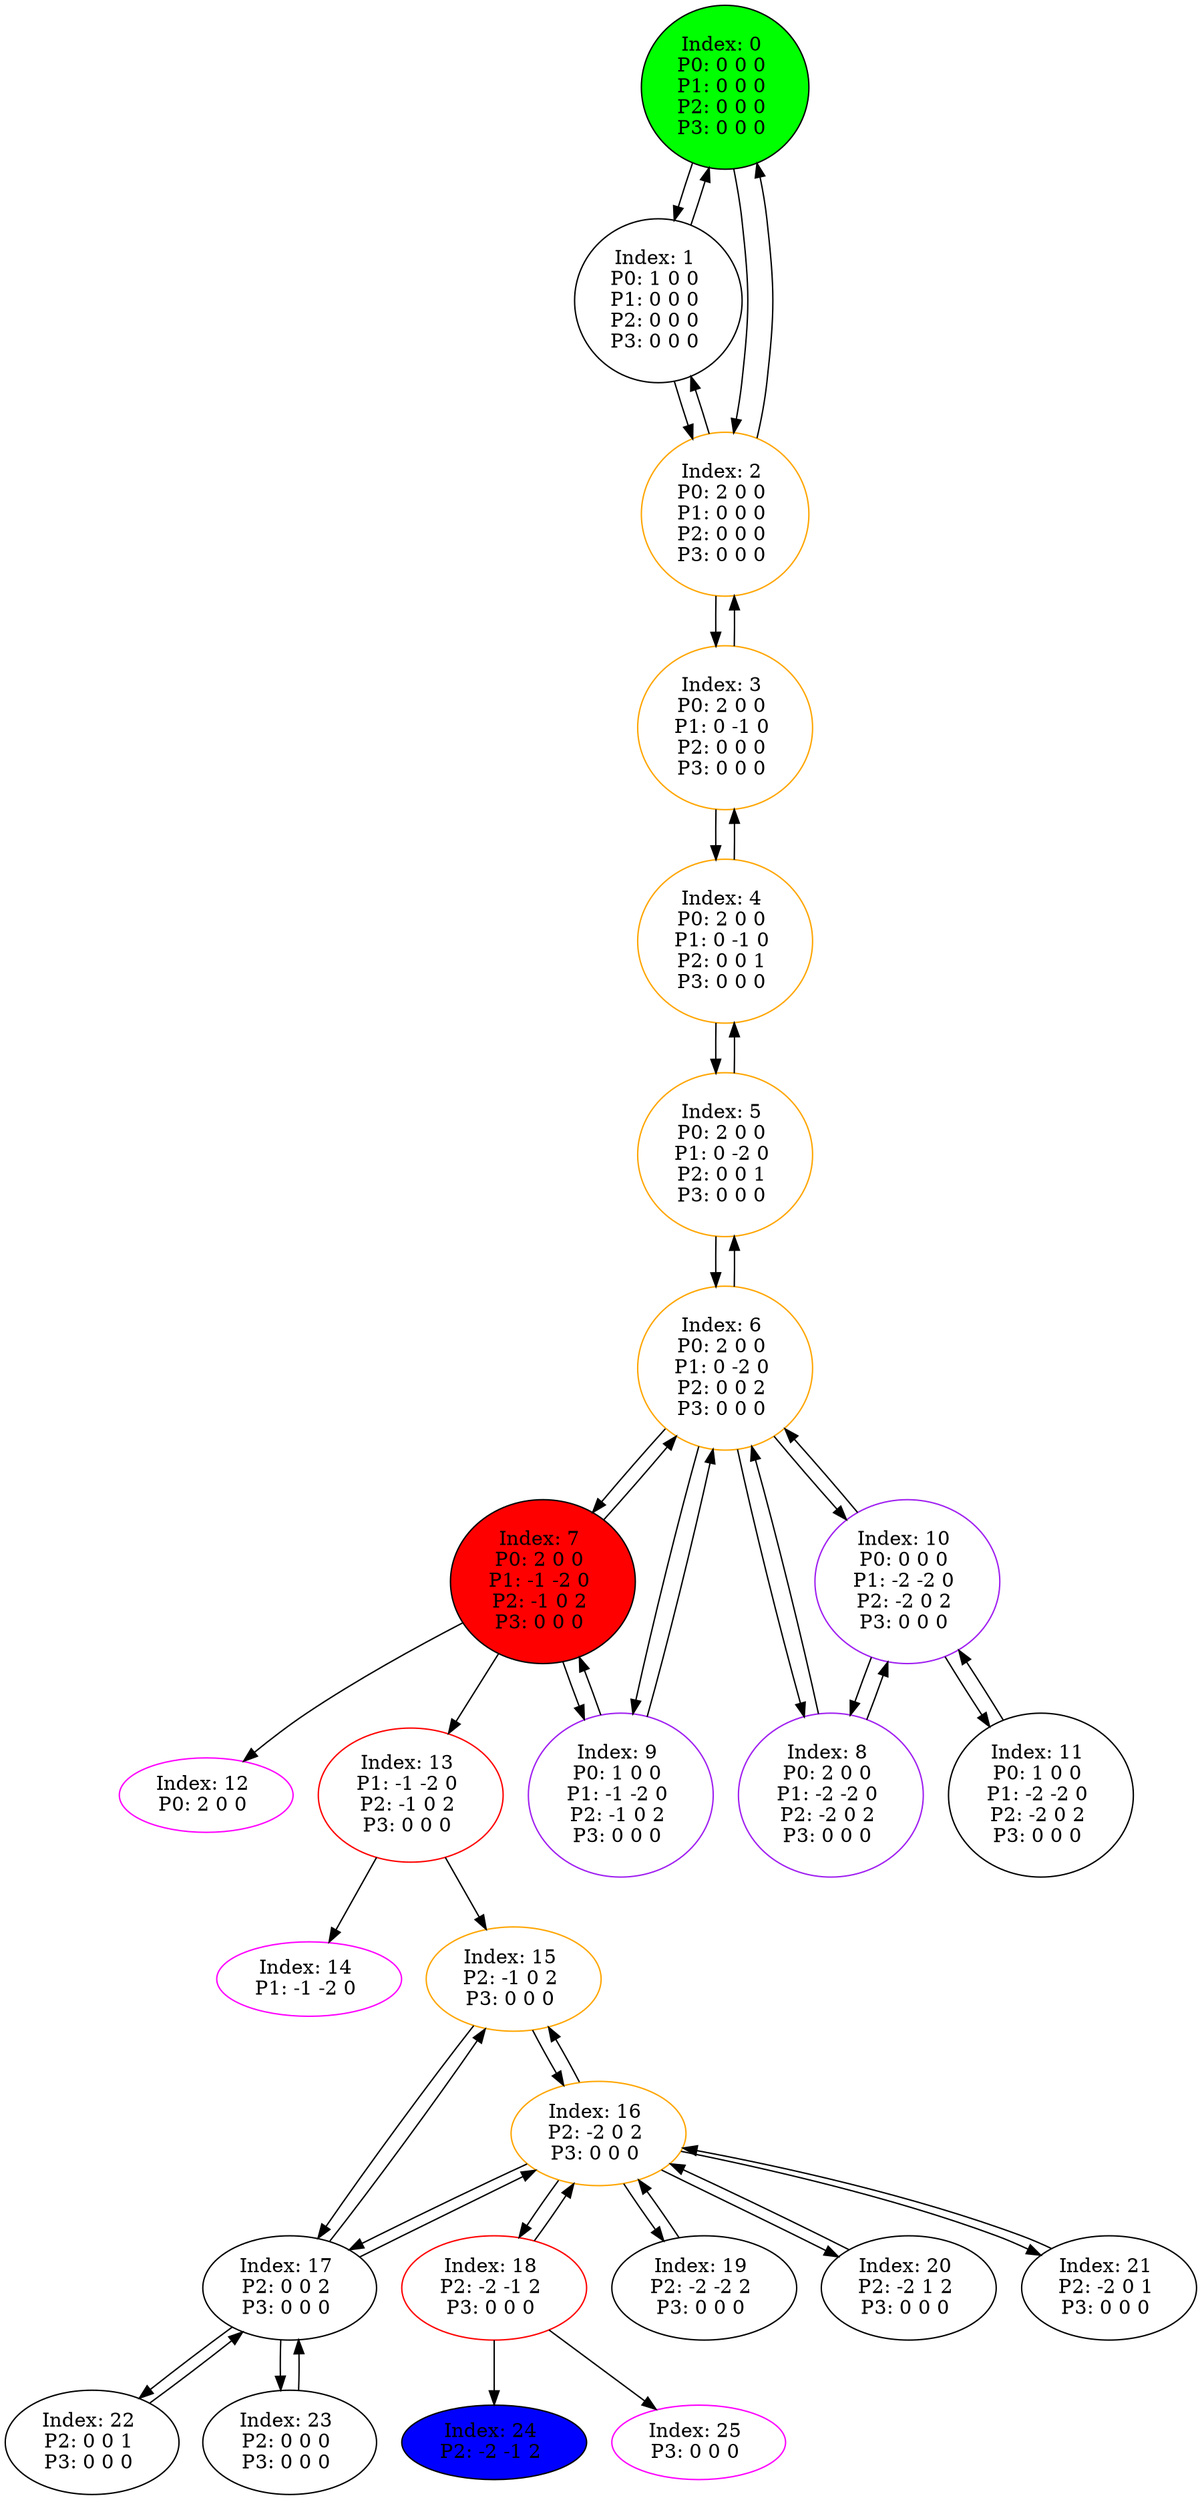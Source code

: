digraph G {
color = "black"
0[label = "Index: 0 
P0: 0 0 0 
P1: 0 0 0 
P2: 0 0 0 
P3: 0 0 0 
", style="filled", fillcolor = "green"]
1[label = "Index: 1 
P0: 1 0 0 
P1: 0 0 0 
P2: 0 0 0 
P3: 0 0 0 
"]
2[label = "Index: 2 
P0: 2 0 0 
P1: 0 0 0 
P2: 0 0 0 
P3: 0 0 0 
", color = "orange"]
3[label = "Index: 3 
P0: 2 0 0 
P1: 0 -1 0 
P2: 0 0 0 
P3: 0 0 0 
", color = "orange"]
4[label = "Index: 4 
P0: 2 0 0 
P1: 0 -1 0 
P2: 0 0 1 
P3: 0 0 0 
", color = "orange"]
5[label = "Index: 5 
P0: 2 0 0 
P1: 0 -2 0 
P2: 0 0 1 
P3: 0 0 0 
", color = "orange"]
6[label = "Index: 6 
P0: 2 0 0 
P1: 0 -2 0 
P2: 0 0 2 
P3: 0 0 0 
", color = "orange"]
7[label = "Index: 7 
P0: 2 0 0 
P1: -1 -2 0 
P2: -1 0 2 
P3: 0 0 0 
", style="filled", fillcolor = "red"]
8[label = "Index: 8 
P0: 2 0 0 
P1: -2 -2 0 
P2: -2 0 2 
P3: 0 0 0 
", color = "purple"]
9[label = "Index: 9 
P0: 1 0 0 
P1: -1 -2 0 
P2: -1 0 2 
P3: 0 0 0 
", color = "purple"]
10[label = "Index: 10 
P0: 0 0 0 
P1: -2 -2 0 
P2: -2 0 2 
P3: 0 0 0 
", color = "purple"]
11[label = "Index: 11 
P0: 1 0 0 
P1: -2 -2 0 
P2: -2 0 2 
P3: 0 0 0 
"]
12[label = "Index: 12 
P0: 2 0 0 
", color = "fuchsia"]
13[label = "Index: 13 
P1: -1 -2 0 
P2: -1 0 2 
P3: 0 0 0 
", color = "red"]
14[label = "Index: 14 
P1: -1 -2 0 
", color = "fuchsia"]
15[label = "Index: 15 
P2: -1 0 2 
P3: 0 0 0 
", color = "orange"]
16[label = "Index: 16 
P2: -2 0 2 
P3: 0 0 0 
", color = "orange"]
17[label = "Index: 17 
P2: 0 0 2 
P3: 0 0 0 
"]
18[label = "Index: 18 
P2: -2 -1 2 
P3: 0 0 0 
", color = "red"]
19[label = "Index: 19 
P2: -2 -2 2 
P3: 0 0 0 
"]
20[label = "Index: 20 
P2: -2 1 2 
P3: 0 0 0 
"]
21[label = "Index: 21 
P2: -2 0 1 
P3: 0 0 0 
"]
22[label = "Index: 22 
P2: 0 0 1 
P3: 0 0 0 
"]
23[label = "Index: 23 
P2: 0 0 0 
P3: 0 0 0 
"]
24[label = "Index: 24 
P2: -2 -1 2 
", style="filled", fillcolor = "blue"]
25[label = "Index: 25 
P3: 0 0 0 
", color = "fuchsia"]
0 -> 1
0 -> 2

1 -> 0
1 -> 2

2 -> 0
2 -> 1
2 -> 3

3 -> 2
3 -> 4

4 -> 3
4 -> 5

5 -> 4
5 -> 6

6 -> 5
6 -> 7
6 -> 8
6 -> 9
6 -> 10

7 -> 6
7 -> 9
7 -> 13
7 -> 12

8 -> 6
8 -> 10

9 -> 6
9 -> 7

10 -> 6
10 -> 11
10 -> 8

11 -> 10

13 -> 15
13 -> 14

15 -> 16
15 -> 17

16 -> 15
16 -> 17
16 -> 18
16 -> 19
16 -> 20
16 -> 21

17 -> 15
17 -> 16
17 -> 22
17 -> 23

18 -> 16
18 -> 25
18 -> 24

19 -> 16

20 -> 16

21 -> 16

22 -> 17

23 -> 17

}
